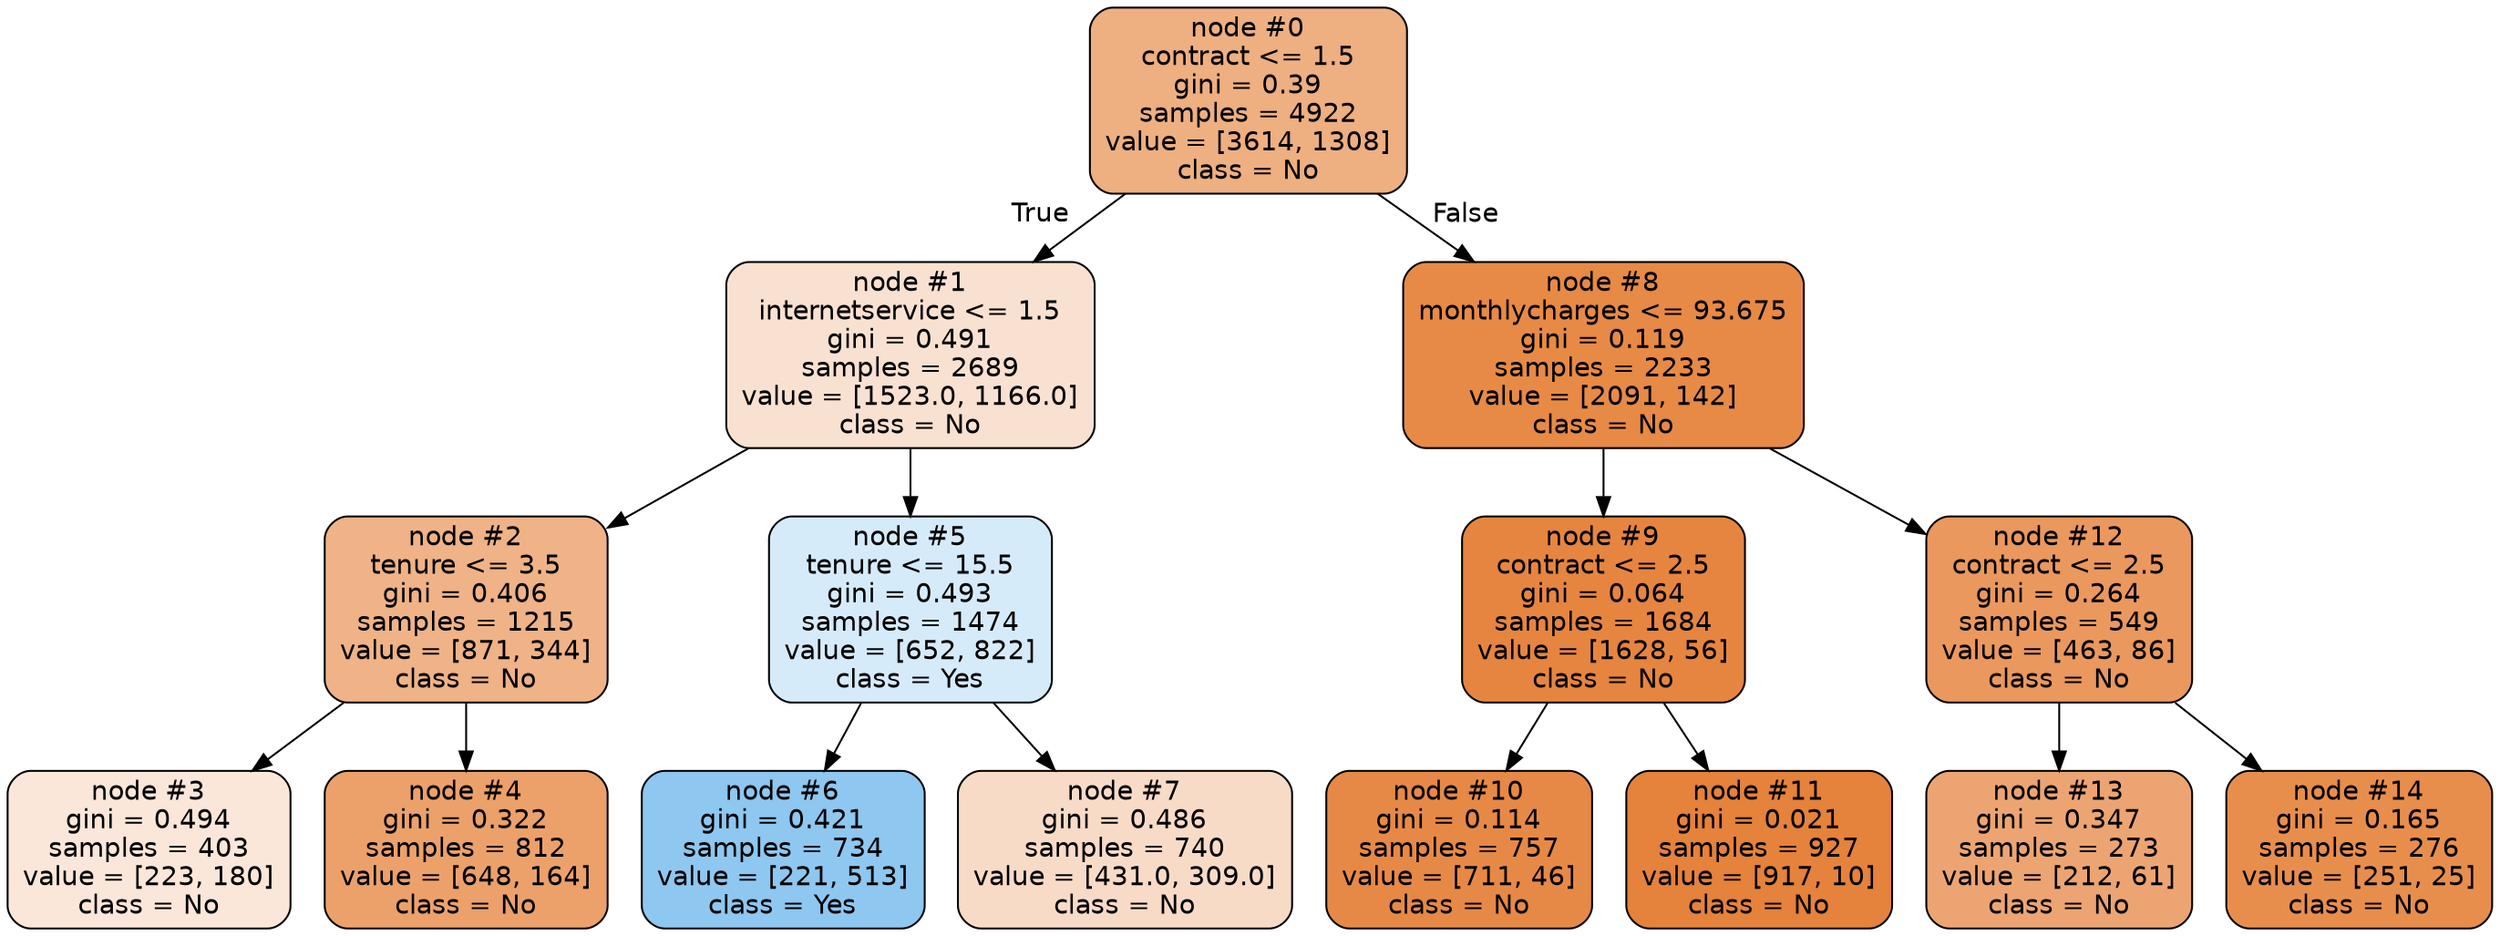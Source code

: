 digraph Tree {
node [shape=box, style="filled, rounded", color="black", fontname="helvetica"] ;
edge [fontname="helvetica"] ;
0 [label="node #0\ncontract <= 1.5\ngini = 0.39\nsamples = 4922\nvalue = [3614, 1308]\nclass = No", fillcolor="#eeaf81"] ;
1 [label="node #1\ninternetservice <= 1.5\ngini = 0.491\nsamples = 2689\nvalue = [1523.0, 1166.0]\nclass = No", fillcolor="#f9e1d1"] ;
0 -> 1 [labeldistance=2.5, labelangle=45, headlabel="True"] ;
2 [label="node #2\ntenure <= 3.5\ngini = 0.406\nsamples = 1215\nvalue = [871, 344]\nclass = No", fillcolor="#efb387"] ;
1 -> 2 ;
3 [label="node #3\ngini = 0.494\nsamples = 403\nvalue = [223, 180]\nclass = No", fillcolor="#fae7d9"] ;
2 -> 3 ;
4 [label="node #4\ngini = 0.322\nsamples = 812\nvalue = [648, 164]\nclass = No", fillcolor="#eca16b"] ;
2 -> 4 ;
5 [label="node #5\ntenure <= 15.5\ngini = 0.493\nsamples = 1474\nvalue = [652, 822]\nclass = Yes", fillcolor="#d6ebfa"] ;
1 -> 5 ;
6 [label="node #6\ngini = 0.421\nsamples = 734\nvalue = [221, 513]\nclass = Yes", fillcolor="#8ec7f0"] ;
5 -> 6 ;
7 [label="node #7\ngini = 0.486\nsamples = 740\nvalue = [431.0, 309.0]\nclass = No", fillcolor="#f8dbc7"] ;
5 -> 7 ;
8 [label="node #8\nmonthlycharges <= 93.675\ngini = 0.119\nsamples = 2233\nvalue = [2091, 142]\nclass = No", fillcolor="#e78a46"] ;
0 -> 8 [labeldistance=2.5, labelangle=-45, headlabel="False"] ;
9 [label="node #9\ncontract <= 2.5\ngini = 0.064\nsamples = 1684\nvalue = [1628, 56]\nclass = No", fillcolor="#e68540"] ;
8 -> 9 ;
10 [label="node #10\ngini = 0.114\nsamples = 757\nvalue = [711, 46]\nclass = No", fillcolor="#e78946"] ;
9 -> 10 ;
11 [label="node #11\ngini = 0.021\nsamples = 927\nvalue = [917, 10]\nclass = No", fillcolor="#e5823b"] ;
9 -> 11 ;
12 [label="node #12\ncontract <= 2.5\ngini = 0.264\nsamples = 549\nvalue = [463, 86]\nclass = No", fillcolor="#ea985e"] ;
8 -> 12 ;
13 [label="node #13\ngini = 0.347\nsamples = 273\nvalue = [212, 61]\nclass = No", fillcolor="#eca572"] ;
12 -> 13 ;
14 [label="node #14\ngini = 0.165\nsamples = 276\nvalue = [251, 25]\nclass = No", fillcolor="#e88e4d"] ;
12 -> 14 ;
}